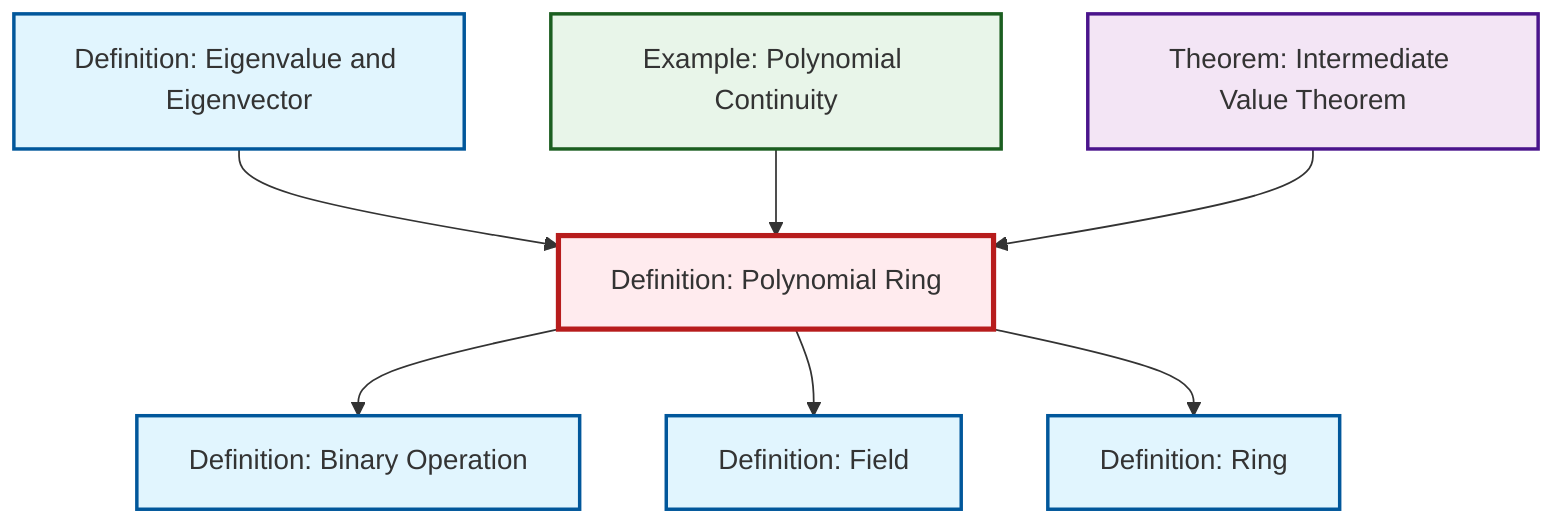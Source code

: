 graph TD
    classDef definition fill:#e1f5fe,stroke:#01579b,stroke-width:2px
    classDef theorem fill:#f3e5f5,stroke:#4a148c,stroke-width:2px
    classDef axiom fill:#fff3e0,stroke:#e65100,stroke-width:2px
    classDef example fill:#e8f5e9,stroke:#1b5e20,stroke-width:2px
    classDef current fill:#ffebee,stroke:#b71c1c,stroke-width:3px
    def-binary-operation["Definition: Binary Operation"]:::definition
    def-eigenvalue-eigenvector["Definition: Eigenvalue and Eigenvector"]:::definition
    ex-polynomial-continuity["Example: Polynomial Continuity"]:::example
    thm-intermediate-value["Theorem: Intermediate Value Theorem"]:::theorem
    def-polynomial-ring["Definition: Polynomial Ring"]:::definition
    def-ring["Definition: Ring"]:::definition
    def-field["Definition: Field"]:::definition
    def-eigenvalue-eigenvector --> def-polynomial-ring
    def-polynomial-ring --> def-binary-operation
    ex-polynomial-continuity --> def-polynomial-ring
    def-polynomial-ring --> def-field
    thm-intermediate-value --> def-polynomial-ring
    def-polynomial-ring --> def-ring
    class def-polynomial-ring current